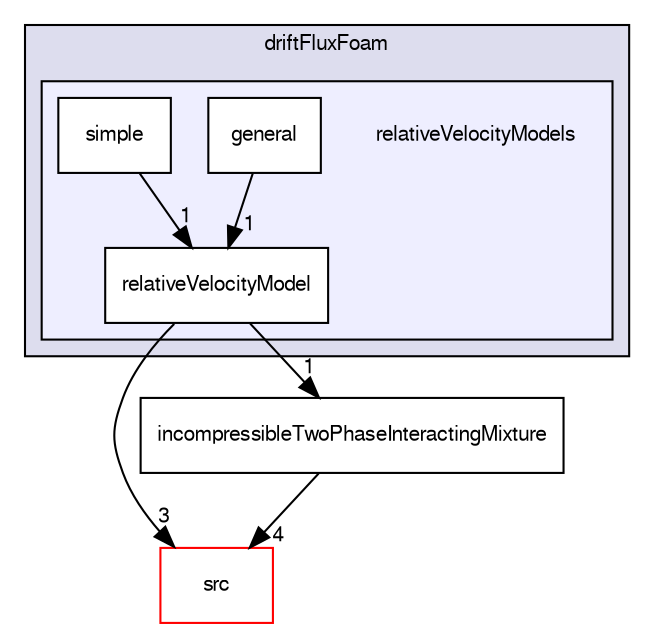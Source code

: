 digraph "applications/solvers/multiphase/driftFluxFoam/relativeVelocityModels" {
  bgcolor=transparent;
  compound=true
  node [ fontsize="10", fontname="FreeSans"];
  edge [ labelfontsize="10", labelfontname="FreeSans"];
  subgraph clusterdir_0c082c89dfcc226032574eee25dcdb41 {
    graph [ bgcolor="#ddddee", pencolor="black", label="driftFluxFoam" fontname="FreeSans", fontsize="10", URL="dir_0c082c89dfcc226032574eee25dcdb41.html"]
  subgraph clusterdir_6785f5d6f26af236cd0d743b0d7f771e {
    graph [ bgcolor="#eeeeff", pencolor="black", label="" URL="dir_6785f5d6f26af236cd0d743b0d7f771e.html"];
    dir_6785f5d6f26af236cd0d743b0d7f771e [shape=plaintext label="relativeVelocityModels"];
    dir_0f950d16cae18e5c7db0d228731f9a83 [shape=box label="general" color="black" fillcolor="white" style="filled" URL="dir_0f950d16cae18e5c7db0d228731f9a83.html"];
    dir_1a0430f305b7748d4b6b015618ca2055 [shape=box label="relativeVelocityModel" color="black" fillcolor="white" style="filled" URL="dir_1a0430f305b7748d4b6b015618ca2055.html"];
    dir_2192b5129ba5d97f82141d8e9208d0e0 [shape=box label="simple" color="black" fillcolor="white" style="filled" URL="dir_2192b5129ba5d97f82141d8e9208d0e0.html"];
  }
  }
  dir_68267d1309a1af8e8297ef4c3efbcdba [shape=box label="src" color="red" URL="dir_68267d1309a1af8e8297ef4c3efbcdba.html"];
  dir_e0b47a3648811f68d5a37c88ffdb183a [shape=box label="incompressibleTwoPhaseInteractingMixture" URL="dir_e0b47a3648811f68d5a37c88ffdb183a.html"];
  dir_1a0430f305b7748d4b6b015618ca2055->dir_68267d1309a1af8e8297ef4c3efbcdba [headlabel="3", labeldistance=1.5 headhref="dir_000151_000577.html"];
  dir_1a0430f305b7748d4b6b015618ca2055->dir_e0b47a3648811f68d5a37c88ffdb183a [headlabel="1", labeldistance=1.5 headhref="dir_000151_000144.html"];
  dir_e0b47a3648811f68d5a37c88ffdb183a->dir_68267d1309a1af8e8297ef4c3efbcdba [headlabel="4", labeldistance=1.5 headhref="dir_000144_000577.html"];
  dir_2192b5129ba5d97f82141d8e9208d0e0->dir_1a0430f305b7748d4b6b015618ca2055 [headlabel="1", labeldistance=1.5 headhref="dir_000152_000151.html"];
  dir_0f950d16cae18e5c7db0d228731f9a83->dir_1a0430f305b7748d4b6b015618ca2055 [headlabel="1", labeldistance=1.5 headhref="dir_001222_000151.html"];
}
